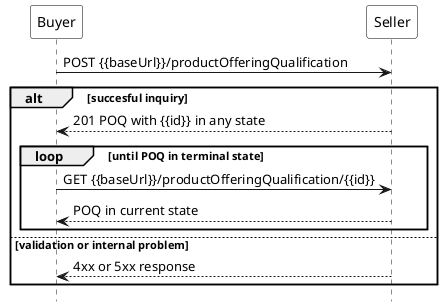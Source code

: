 @startuml
hide footbox

hide footbox
skinparam {
    ParticipantBackgroundColor White
    ParticipantBorderColor Black
}

participant Buyer
participant Seller


Buyer -> Seller : POST {{baseUrl}}/productOfferingQualification

alt succesful inquiry

    Seller --> Buyer : 201 POQ with {{id}} in any state
    loop until POQ in terminal state
        Buyer -> Seller :   GET {{baseUrl}}/productOfferingQualification/{{id}}
        return POQ in current state
    end
else validation or internal problem

Seller --> Buyer : 4xx or 5xx response

end 
@enduml